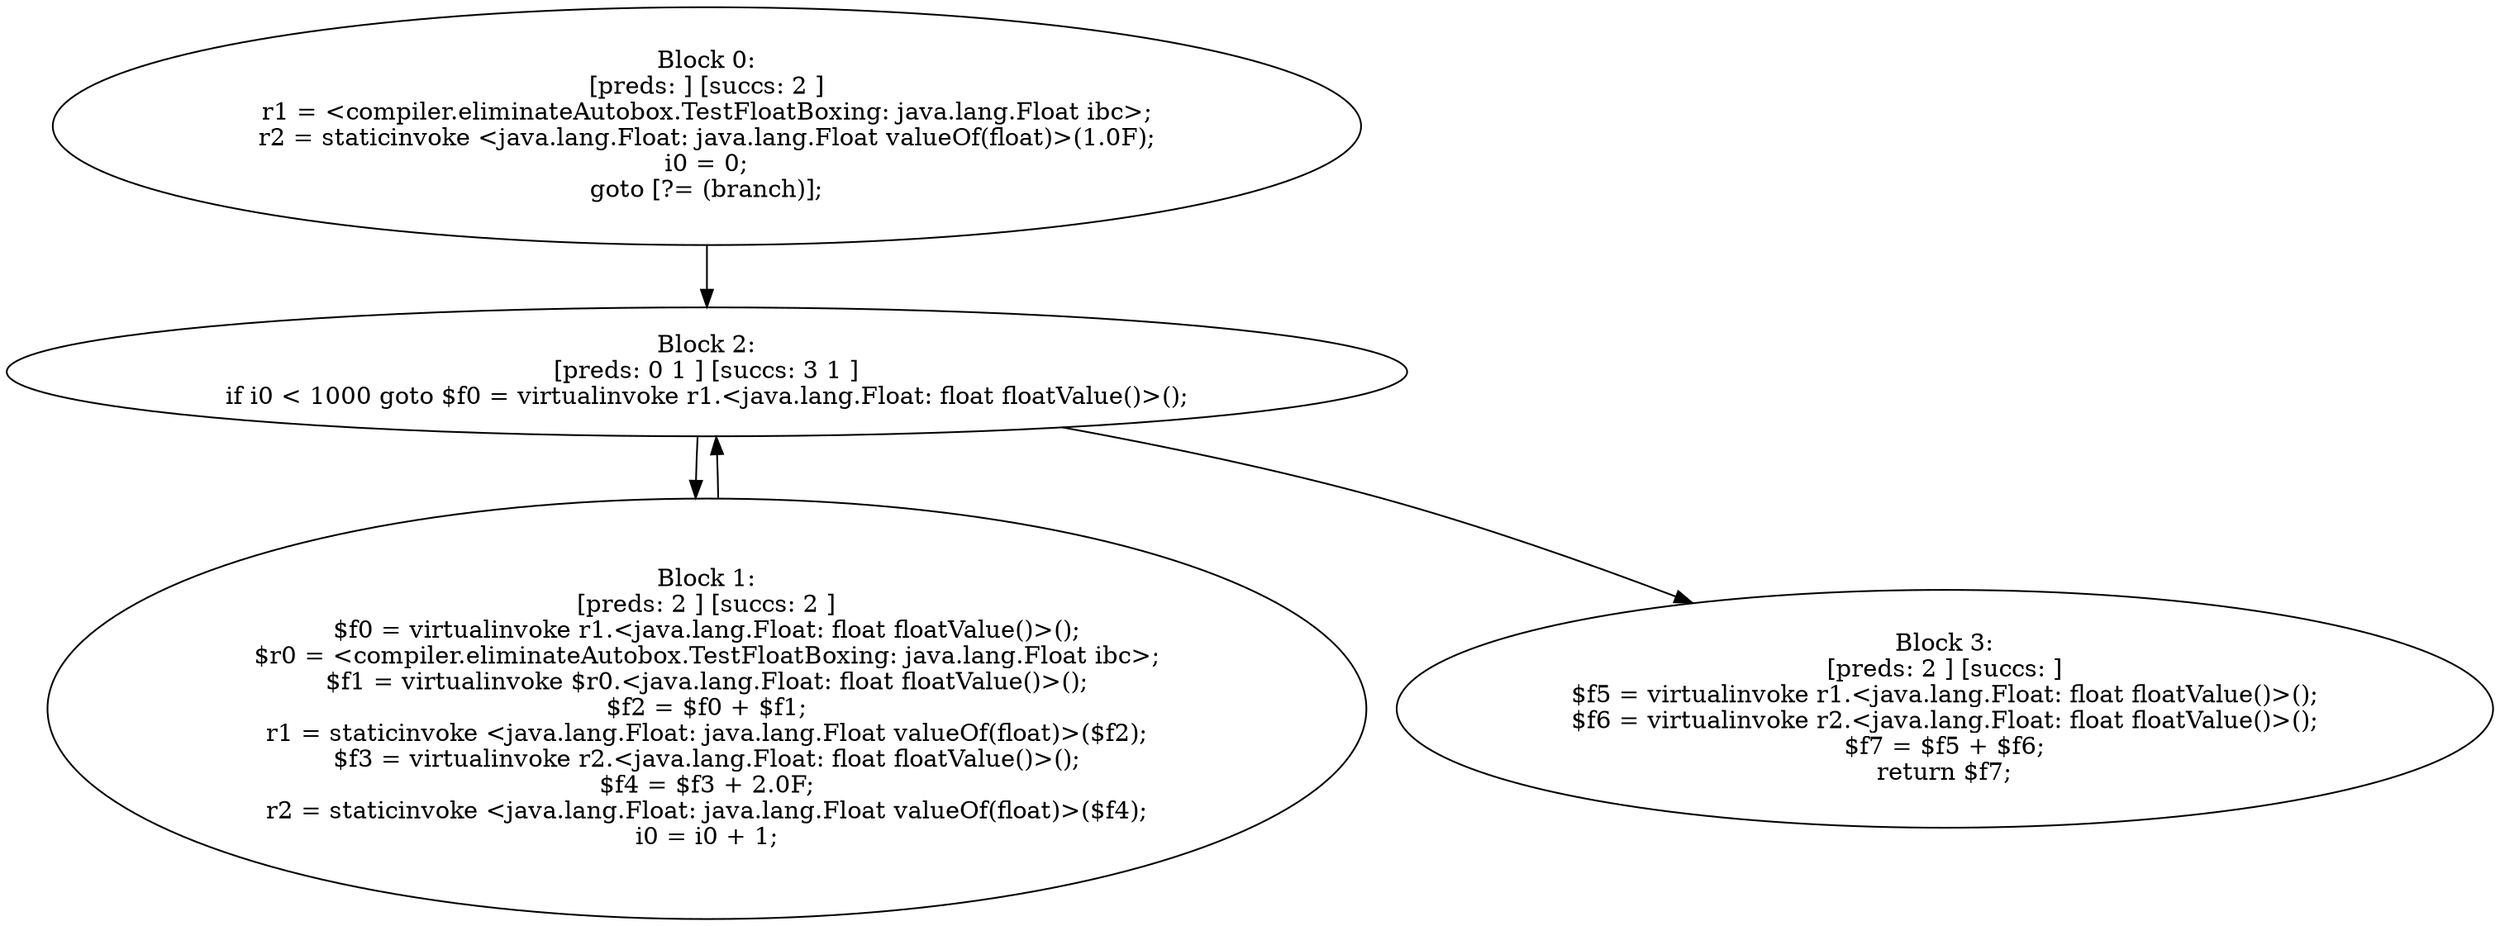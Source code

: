 digraph "unitGraph" {
    "Block 0:
[preds: ] [succs: 2 ]
r1 = <compiler.eliminateAutobox.TestFloatBoxing: java.lang.Float ibc>;
r2 = staticinvoke <java.lang.Float: java.lang.Float valueOf(float)>(1.0F);
i0 = 0;
goto [?= (branch)];
"
    "Block 1:
[preds: 2 ] [succs: 2 ]
$f0 = virtualinvoke r1.<java.lang.Float: float floatValue()>();
$r0 = <compiler.eliminateAutobox.TestFloatBoxing: java.lang.Float ibc>;
$f1 = virtualinvoke $r0.<java.lang.Float: float floatValue()>();
$f2 = $f0 + $f1;
r1 = staticinvoke <java.lang.Float: java.lang.Float valueOf(float)>($f2);
$f3 = virtualinvoke r2.<java.lang.Float: float floatValue()>();
$f4 = $f3 + 2.0F;
r2 = staticinvoke <java.lang.Float: java.lang.Float valueOf(float)>($f4);
i0 = i0 + 1;
"
    "Block 2:
[preds: 0 1 ] [succs: 3 1 ]
if i0 < 1000 goto $f0 = virtualinvoke r1.<java.lang.Float: float floatValue()>();
"
    "Block 3:
[preds: 2 ] [succs: ]
$f5 = virtualinvoke r1.<java.lang.Float: float floatValue()>();
$f6 = virtualinvoke r2.<java.lang.Float: float floatValue()>();
$f7 = $f5 + $f6;
return $f7;
"
    "Block 0:
[preds: ] [succs: 2 ]
r1 = <compiler.eliminateAutobox.TestFloatBoxing: java.lang.Float ibc>;
r2 = staticinvoke <java.lang.Float: java.lang.Float valueOf(float)>(1.0F);
i0 = 0;
goto [?= (branch)];
"->"Block 2:
[preds: 0 1 ] [succs: 3 1 ]
if i0 < 1000 goto $f0 = virtualinvoke r1.<java.lang.Float: float floatValue()>();
";
    "Block 1:
[preds: 2 ] [succs: 2 ]
$f0 = virtualinvoke r1.<java.lang.Float: float floatValue()>();
$r0 = <compiler.eliminateAutobox.TestFloatBoxing: java.lang.Float ibc>;
$f1 = virtualinvoke $r0.<java.lang.Float: float floatValue()>();
$f2 = $f0 + $f1;
r1 = staticinvoke <java.lang.Float: java.lang.Float valueOf(float)>($f2);
$f3 = virtualinvoke r2.<java.lang.Float: float floatValue()>();
$f4 = $f3 + 2.0F;
r2 = staticinvoke <java.lang.Float: java.lang.Float valueOf(float)>($f4);
i0 = i0 + 1;
"->"Block 2:
[preds: 0 1 ] [succs: 3 1 ]
if i0 < 1000 goto $f0 = virtualinvoke r1.<java.lang.Float: float floatValue()>();
";
    "Block 2:
[preds: 0 1 ] [succs: 3 1 ]
if i0 < 1000 goto $f0 = virtualinvoke r1.<java.lang.Float: float floatValue()>();
"->"Block 3:
[preds: 2 ] [succs: ]
$f5 = virtualinvoke r1.<java.lang.Float: float floatValue()>();
$f6 = virtualinvoke r2.<java.lang.Float: float floatValue()>();
$f7 = $f5 + $f6;
return $f7;
";
    "Block 2:
[preds: 0 1 ] [succs: 3 1 ]
if i0 < 1000 goto $f0 = virtualinvoke r1.<java.lang.Float: float floatValue()>();
"->"Block 1:
[preds: 2 ] [succs: 2 ]
$f0 = virtualinvoke r1.<java.lang.Float: float floatValue()>();
$r0 = <compiler.eliminateAutobox.TestFloatBoxing: java.lang.Float ibc>;
$f1 = virtualinvoke $r0.<java.lang.Float: float floatValue()>();
$f2 = $f0 + $f1;
r1 = staticinvoke <java.lang.Float: java.lang.Float valueOf(float)>($f2);
$f3 = virtualinvoke r2.<java.lang.Float: float floatValue()>();
$f4 = $f3 + 2.0F;
r2 = staticinvoke <java.lang.Float: java.lang.Float valueOf(float)>($f4);
i0 = i0 + 1;
";
}
